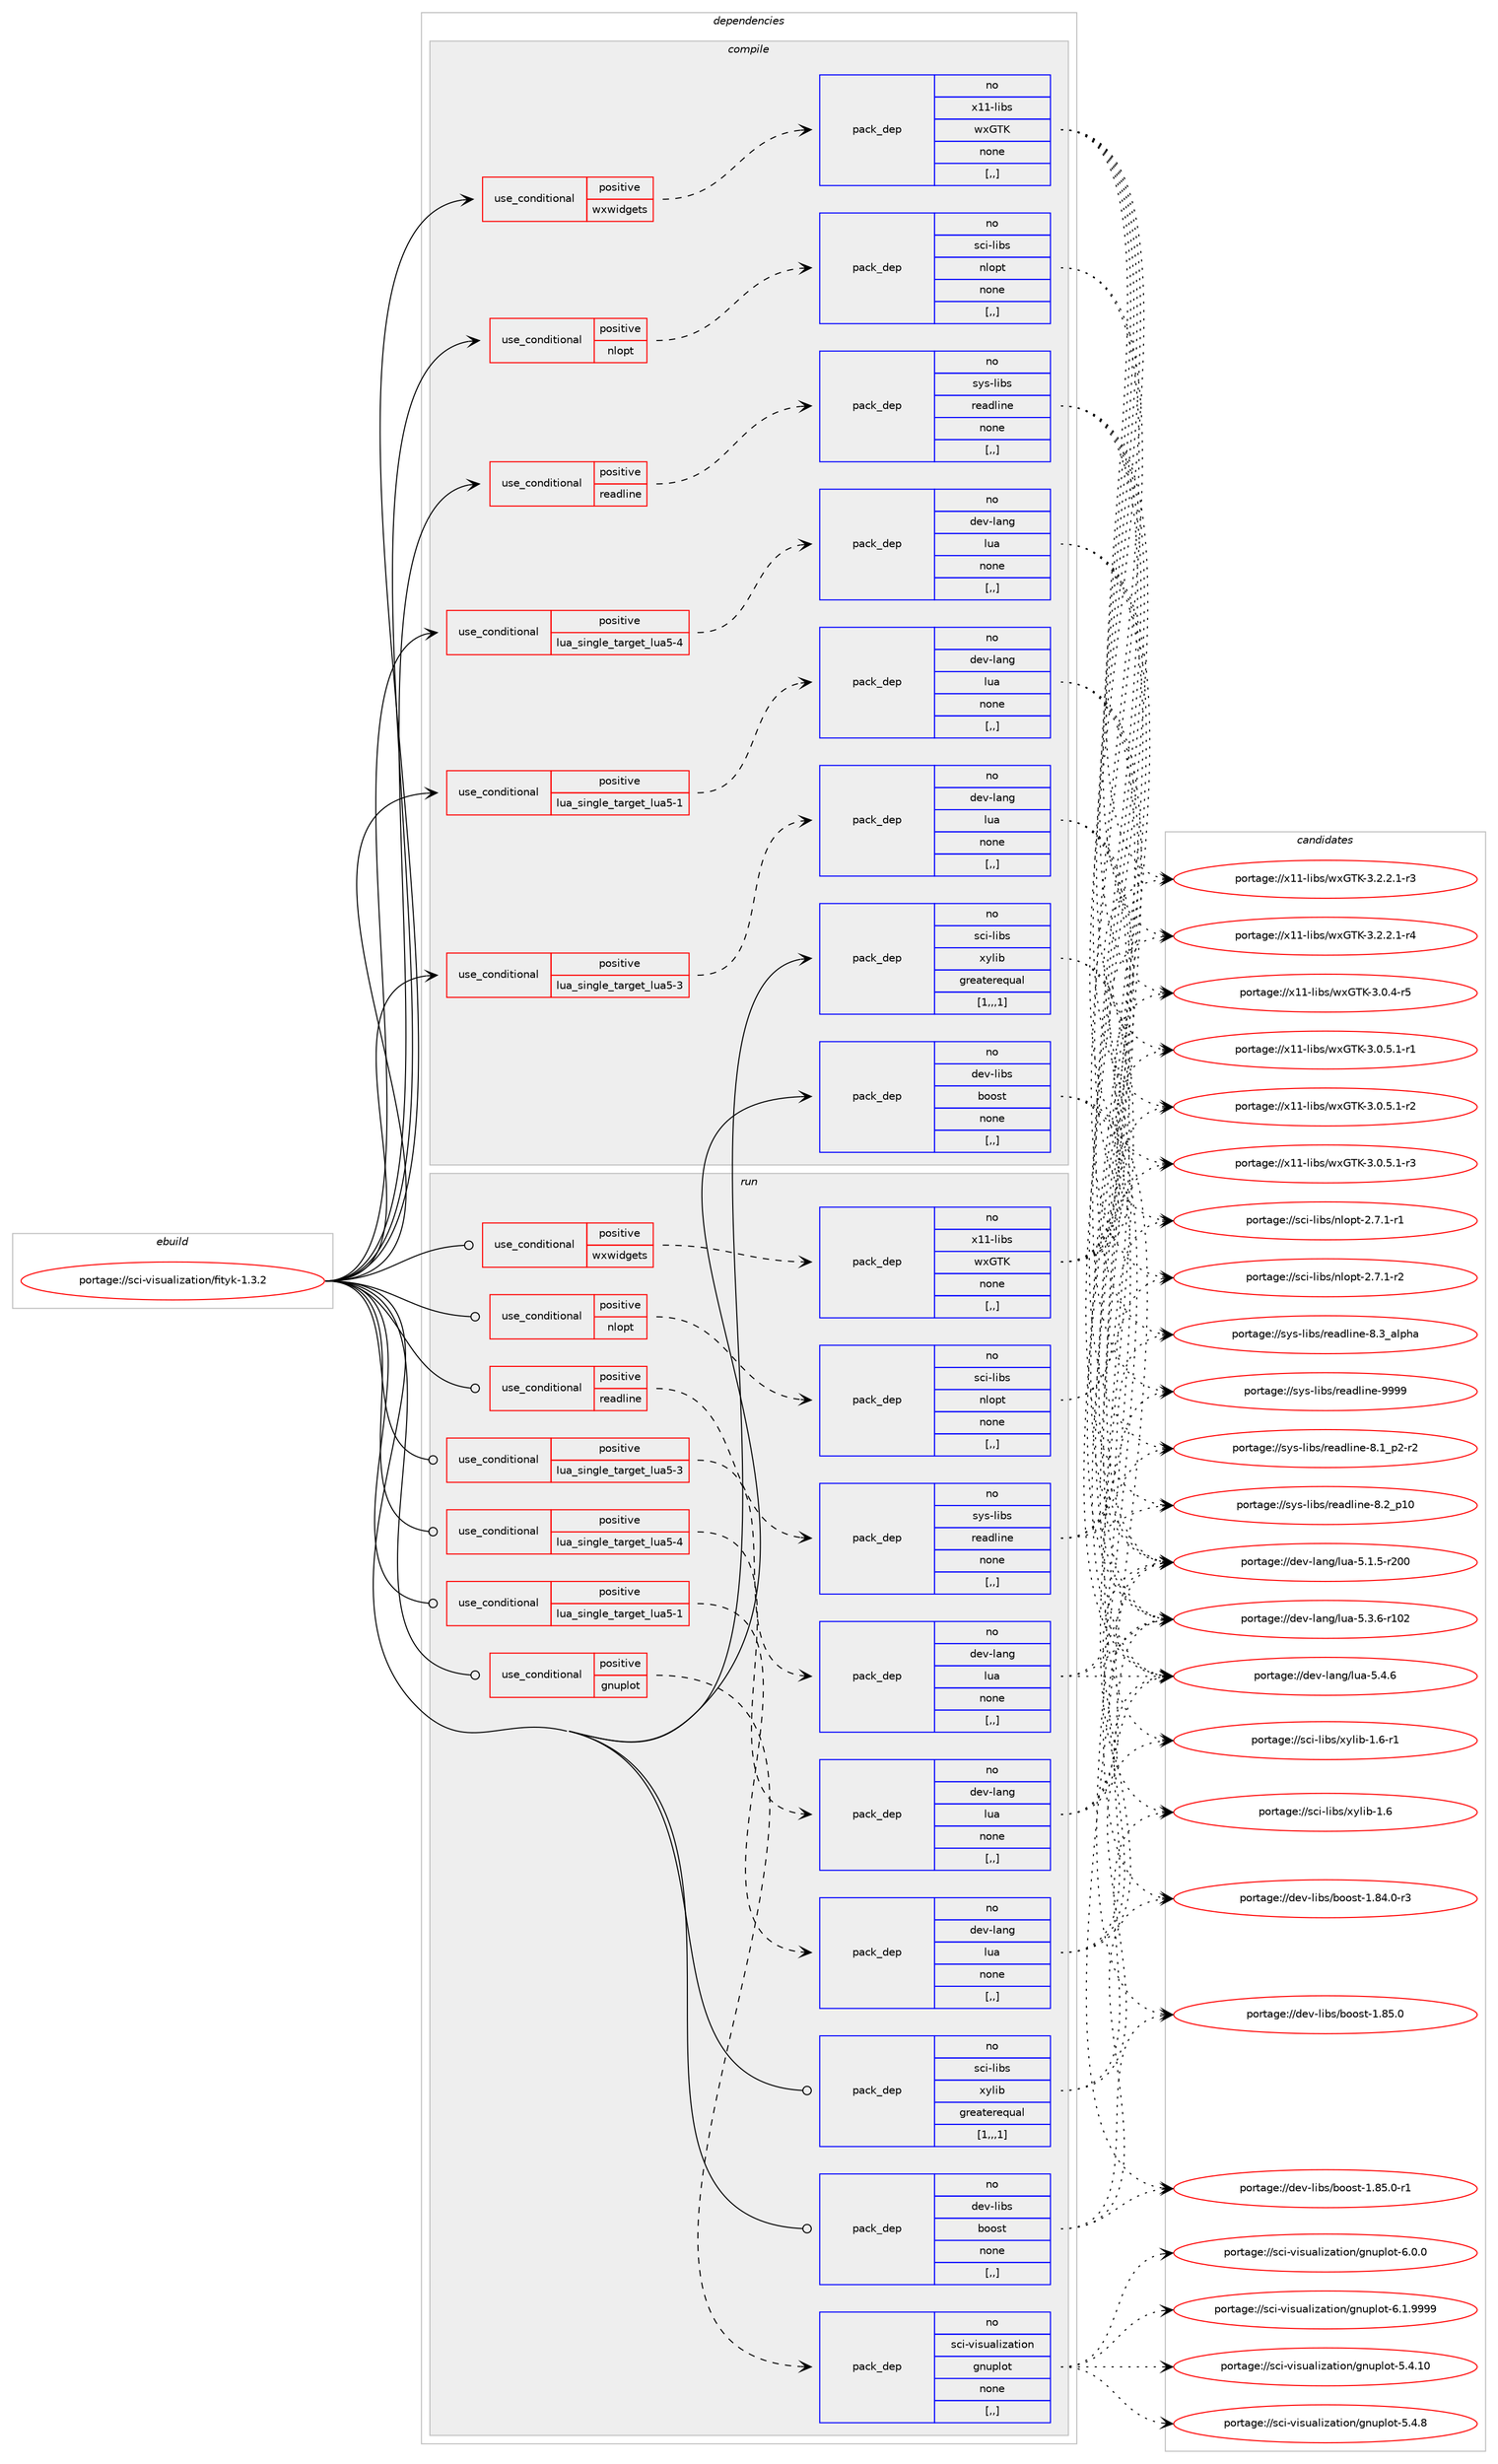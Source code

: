 digraph prolog {

# *************
# Graph options
# *************

newrank=true;
concentrate=true;
compound=true;
graph [rankdir=LR,fontname=Helvetica,fontsize=10,ranksep=1.5];#, ranksep=2.5, nodesep=0.2];
edge  [arrowhead=vee];
node  [fontname=Helvetica,fontsize=10];

# **********
# The ebuild
# **********

subgraph cluster_leftcol {
color=gray;
rank=same;
label=<<i>ebuild</i>>;
id [label="portage://sci-visualization/fityk-1.3.2", color=red, width=4, href="../sci-visualization/fityk-1.3.2.svg"];
}

# ****************
# The dependencies
# ****************

subgraph cluster_midcol {
color=gray;
label=<<i>dependencies</i>>;
subgraph cluster_compile {
fillcolor="#eeeeee";
style=filled;
label=<<i>compile</i>>;
subgraph cond107057 {
dependency403058 [label=<<TABLE BORDER="0" CELLBORDER="1" CELLSPACING="0" CELLPADDING="4"><TR><TD ROWSPAN="3" CELLPADDING="10">use_conditional</TD></TR><TR><TD>positive</TD></TR><TR><TD>lua_single_target_lua5-1</TD></TR></TABLE>>, shape=none, color=red];
subgraph pack293157 {
dependency403059 [label=<<TABLE BORDER="0" CELLBORDER="1" CELLSPACING="0" CELLPADDING="4" WIDTH="220"><TR><TD ROWSPAN="6" CELLPADDING="30">pack_dep</TD></TR><TR><TD WIDTH="110">no</TD></TR><TR><TD>dev-lang</TD></TR><TR><TD>lua</TD></TR><TR><TD>none</TD></TR><TR><TD>[,,]</TD></TR></TABLE>>, shape=none, color=blue];
}
dependency403058:e -> dependency403059:w [weight=20,style="dashed",arrowhead="vee"];
}
id:e -> dependency403058:w [weight=20,style="solid",arrowhead="vee"];
subgraph cond107058 {
dependency403060 [label=<<TABLE BORDER="0" CELLBORDER="1" CELLSPACING="0" CELLPADDING="4"><TR><TD ROWSPAN="3" CELLPADDING="10">use_conditional</TD></TR><TR><TD>positive</TD></TR><TR><TD>lua_single_target_lua5-3</TD></TR></TABLE>>, shape=none, color=red];
subgraph pack293158 {
dependency403061 [label=<<TABLE BORDER="0" CELLBORDER="1" CELLSPACING="0" CELLPADDING="4" WIDTH="220"><TR><TD ROWSPAN="6" CELLPADDING="30">pack_dep</TD></TR><TR><TD WIDTH="110">no</TD></TR><TR><TD>dev-lang</TD></TR><TR><TD>lua</TD></TR><TR><TD>none</TD></TR><TR><TD>[,,]</TD></TR></TABLE>>, shape=none, color=blue];
}
dependency403060:e -> dependency403061:w [weight=20,style="dashed",arrowhead="vee"];
}
id:e -> dependency403060:w [weight=20,style="solid",arrowhead="vee"];
subgraph cond107059 {
dependency403062 [label=<<TABLE BORDER="0" CELLBORDER="1" CELLSPACING="0" CELLPADDING="4"><TR><TD ROWSPAN="3" CELLPADDING="10">use_conditional</TD></TR><TR><TD>positive</TD></TR><TR><TD>lua_single_target_lua5-4</TD></TR></TABLE>>, shape=none, color=red];
subgraph pack293159 {
dependency403063 [label=<<TABLE BORDER="0" CELLBORDER="1" CELLSPACING="0" CELLPADDING="4" WIDTH="220"><TR><TD ROWSPAN="6" CELLPADDING="30">pack_dep</TD></TR><TR><TD WIDTH="110">no</TD></TR><TR><TD>dev-lang</TD></TR><TR><TD>lua</TD></TR><TR><TD>none</TD></TR><TR><TD>[,,]</TD></TR></TABLE>>, shape=none, color=blue];
}
dependency403062:e -> dependency403063:w [weight=20,style="dashed",arrowhead="vee"];
}
id:e -> dependency403062:w [weight=20,style="solid",arrowhead="vee"];
subgraph cond107060 {
dependency403064 [label=<<TABLE BORDER="0" CELLBORDER="1" CELLSPACING="0" CELLPADDING="4"><TR><TD ROWSPAN="3" CELLPADDING="10">use_conditional</TD></TR><TR><TD>positive</TD></TR><TR><TD>nlopt</TD></TR></TABLE>>, shape=none, color=red];
subgraph pack293160 {
dependency403065 [label=<<TABLE BORDER="0" CELLBORDER="1" CELLSPACING="0" CELLPADDING="4" WIDTH="220"><TR><TD ROWSPAN="6" CELLPADDING="30">pack_dep</TD></TR><TR><TD WIDTH="110">no</TD></TR><TR><TD>sci-libs</TD></TR><TR><TD>nlopt</TD></TR><TR><TD>none</TD></TR><TR><TD>[,,]</TD></TR></TABLE>>, shape=none, color=blue];
}
dependency403064:e -> dependency403065:w [weight=20,style="dashed",arrowhead="vee"];
}
id:e -> dependency403064:w [weight=20,style="solid",arrowhead="vee"];
subgraph cond107061 {
dependency403066 [label=<<TABLE BORDER="0" CELLBORDER="1" CELLSPACING="0" CELLPADDING="4"><TR><TD ROWSPAN="3" CELLPADDING="10">use_conditional</TD></TR><TR><TD>positive</TD></TR><TR><TD>readline</TD></TR></TABLE>>, shape=none, color=red];
subgraph pack293161 {
dependency403067 [label=<<TABLE BORDER="0" CELLBORDER="1" CELLSPACING="0" CELLPADDING="4" WIDTH="220"><TR><TD ROWSPAN="6" CELLPADDING="30">pack_dep</TD></TR><TR><TD WIDTH="110">no</TD></TR><TR><TD>sys-libs</TD></TR><TR><TD>readline</TD></TR><TR><TD>none</TD></TR><TR><TD>[,,]</TD></TR></TABLE>>, shape=none, color=blue];
}
dependency403066:e -> dependency403067:w [weight=20,style="dashed",arrowhead="vee"];
}
id:e -> dependency403066:w [weight=20,style="solid",arrowhead="vee"];
subgraph cond107062 {
dependency403068 [label=<<TABLE BORDER="0" CELLBORDER="1" CELLSPACING="0" CELLPADDING="4"><TR><TD ROWSPAN="3" CELLPADDING="10">use_conditional</TD></TR><TR><TD>positive</TD></TR><TR><TD>wxwidgets</TD></TR></TABLE>>, shape=none, color=red];
subgraph pack293162 {
dependency403069 [label=<<TABLE BORDER="0" CELLBORDER="1" CELLSPACING="0" CELLPADDING="4" WIDTH="220"><TR><TD ROWSPAN="6" CELLPADDING="30">pack_dep</TD></TR><TR><TD WIDTH="110">no</TD></TR><TR><TD>x11-libs</TD></TR><TR><TD>wxGTK</TD></TR><TR><TD>none</TD></TR><TR><TD>[,,]</TD></TR></TABLE>>, shape=none, color=blue];
}
dependency403068:e -> dependency403069:w [weight=20,style="dashed",arrowhead="vee"];
}
id:e -> dependency403068:w [weight=20,style="solid",arrowhead="vee"];
subgraph pack293163 {
dependency403070 [label=<<TABLE BORDER="0" CELLBORDER="1" CELLSPACING="0" CELLPADDING="4" WIDTH="220"><TR><TD ROWSPAN="6" CELLPADDING="30">pack_dep</TD></TR><TR><TD WIDTH="110">no</TD></TR><TR><TD>dev-libs</TD></TR><TR><TD>boost</TD></TR><TR><TD>none</TD></TR><TR><TD>[,,]</TD></TR></TABLE>>, shape=none, color=blue];
}
id:e -> dependency403070:w [weight=20,style="solid",arrowhead="vee"];
subgraph pack293164 {
dependency403071 [label=<<TABLE BORDER="0" CELLBORDER="1" CELLSPACING="0" CELLPADDING="4" WIDTH="220"><TR><TD ROWSPAN="6" CELLPADDING="30">pack_dep</TD></TR><TR><TD WIDTH="110">no</TD></TR><TR><TD>sci-libs</TD></TR><TR><TD>xylib</TD></TR><TR><TD>greaterequal</TD></TR><TR><TD>[1,,,1]</TD></TR></TABLE>>, shape=none, color=blue];
}
id:e -> dependency403071:w [weight=20,style="solid",arrowhead="vee"];
}
subgraph cluster_compileandrun {
fillcolor="#eeeeee";
style=filled;
label=<<i>compile and run</i>>;
}
subgraph cluster_run {
fillcolor="#eeeeee";
style=filled;
label=<<i>run</i>>;
subgraph cond107063 {
dependency403072 [label=<<TABLE BORDER="0" CELLBORDER="1" CELLSPACING="0" CELLPADDING="4"><TR><TD ROWSPAN="3" CELLPADDING="10">use_conditional</TD></TR><TR><TD>positive</TD></TR><TR><TD>gnuplot</TD></TR></TABLE>>, shape=none, color=red];
subgraph pack293165 {
dependency403073 [label=<<TABLE BORDER="0" CELLBORDER="1" CELLSPACING="0" CELLPADDING="4" WIDTH="220"><TR><TD ROWSPAN="6" CELLPADDING="30">pack_dep</TD></TR><TR><TD WIDTH="110">no</TD></TR><TR><TD>sci-visualization</TD></TR><TR><TD>gnuplot</TD></TR><TR><TD>none</TD></TR><TR><TD>[,,]</TD></TR></TABLE>>, shape=none, color=blue];
}
dependency403072:e -> dependency403073:w [weight=20,style="dashed",arrowhead="vee"];
}
id:e -> dependency403072:w [weight=20,style="solid",arrowhead="odot"];
subgraph cond107064 {
dependency403074 [label=<<TABLE BORDER="0" CELLBORDER="1" CELLSPACING="0" CELLPADDING="4"><TR><TD ROWSPAN="3" CELLPADDING="10">use_conditional</TD></TR><TR><TD>positive</TD></TR><TR><TD>lua_single_target_lua5-1</TD></TR></TABLE>>, shape=none, color=red];
subgraph pack293166 {
dependency403075 [label=<<TABLE BORDER="0" CELLBORDER="1" CELLSPACING="0" CELLPADDING="4" WIDTH="220"><TR><TD ROWSPAN="6" CELLPADDING="30">pack_dep</TD></TR><TR><TD WIDTH="110">no</TD></TR><TR><TD>dev-lang</TD></TR><TR><TD>lua</TD></TR><TR><TD>none</TD></TR><TR><TD>[,,]</TD></TR></TABLE>>, shape=none, color=blue];
}
dependency403074:e -> dependency403075:w [weight=20,style="dashed",arrowhead="vee"];
}
id:e -> dependency403074:w [weight=20,style="solid",arrowhead="odot"];
subgraph cond107065 {
dependency403076 [label=<<TABLE BORDER="0" CELLBORDER="1" CELLSPACING="0" CELLPADDING="4"><TR><TD ROWSPAN="3" CELLPADDING="10">use_conditional</TD></TR><TR><TD>positive</TD></TR><TR><TD>lua_single_target_lua5-3</TD></TR></TABLE>>, shape=none, color=red];
subgraph pack293167 {
dependency403077 [label=<<TABLE BORDER="0" CELLBORDER="1" CELLSPACING="0" CELLPADDING="4" WIDTH="220"><TR><TD ROWSPAN="6" CELLPADDING="30">pack_dep</TD></TR><TR><TD WIDTH="110">no</TD></TR><TR><TD>dev-lang</TD></TR><TR><TD>lua</TD></TR><TR><TD>none</TD></TR><TR><TD>[,,]</TD></TR></TABLE>>, shape=none, color=blue];
}
dependency403076:e -> dependency403077:w [weight=20,style="dashed",arrowhead="vee"];
}
id:e -> dependency403076:w [weight=20,style="solid",arrowhead="odot"];
subgraph cond107066 {
dependency403078 [label=<<TABLE BORDER="0" CELLBORDER="1" CELLSPACING="0" CELLPADDING="4"><TR><TD ROWSPAN="3" CELLPADDING="10">use_conditional</TD></TR><TR><TD>positive</TD></TR><TR><TD>lua_single_target_lua5-4</TD></TR></TABLE>>, shape=none, color=red];
subgraph pack293168 {
dependency403079 [label=<<TABLE BORDER="0" CELLBORDER="1" CELLSPACING="0" CELLPADDING="4" WIDTH="220"><TR><TD ROWSPAN="6" CELLPADDING="30">pack_dep</TD></TR><TR><TD WIDTH="110">no</TD></TR><TR><TD>dev-lang</TD></TR><TR><TD>lua</TD></TR><TR><TD>none</TD></TR><TR><TD>[,,]</TD></TR></TABLE>>, shape=none, color=blue];
}
dependency403078:e -> dependency403079:w [weight=20,style="dashed",arrowhead="vee"];
}
id:e -> dependency403078:w [weight=20,style="solid",arrowhead="odot"];
subgraph cond107067 {
dependency403080 [label=<<TABLE BORDER="0" CELLBORDER="1" CELLSPACING="0" CELLPADDING="4"><TR><TD ROWSPAN="3" CELLPADDING="10">use_conditional</TD></TR><TR><TD>positive</TD></TR><TR><TD>nlopt</TD></TR></TABLE>>, shape=none, color=red];
subgraph pack293169 {
dependency403081 [label=<<TABLE BORDER="0" CELLBORDER="1" CELLSPACING="0" CELLPADDING="4" WIDTH="220"><TR><TD ROWSPAN="6" CELLPADDING="30">pack_dep</TD></TR><TR><TD WIDTH="110">no</TD></TR><TR><TD>sci-libs</TD></TR><TR><TD>nlopt</TD></TR><TR><TD>none</TD></TR><TR><TD>[,,]</TD></TR></TABLE>>, shape=none, color=blue];
}
dependency403080:e -> dependency403081:w [weight=20,style="dashed",arrowhead="vee"];
}
id:e -> dependency403080:w [weight=20,style="solid",arrowhead="odot"];
subgraph cond107068 {
dependency403082 [label=<<TABLE BORDER="0" CELLBORDER="1" CELLSPACING="0" CELLPADDING="4"><TR><TD ROWSPAN="3" CELLPADDING="10">use_conditional</TD></TR><TR><TD>positive</TD></TR><TR><TD>readline</TD></TR></TABLE>>, shape=none, color=red];
subgraph pack293170 {
dependency403083 [label=<<TABLE BORDER="0" CELLBORDER="1" CELLSPACING="0" CELLPADDING="4" WIDTH="220"><TR><TD ROWSPAN="6" CELLPADDING="30">pack_dep</TD></TR><TR><TD WIDTH="110">no</TD></TR><TR><TD>sys-libs</TD></TR><TR><TD>readline</TD></TR><TR><TD>none</TD></TR><TR><TD>[,,]</TD></TR></TABLE>>, shape=none, color=blue];
}
dependency403082:e -> dependency403083:w [weight=20,style="dashed",arrowhead="vee"];
}
id:e -> dependency403082:w [weight=20,style="solid",arrowhead="odot"];
subgraph cond107069 {
dependency403084 [label=<<TABLE BORDER="0" CELLBORDER="1" CELLSPACING="0" CELLPADDING="4"><TR><TD ROWSPAN="3" CELLPADDING="10">use_conditional</TD></TR><TR><TD>positive</TD></TR><TR><TD>wxwidgets</TD></TR></TABLE>>, shape=none, color=red];
subgraph pack293171 {
dependency403085 [label=<<TABLE BORDER="0" CELLBORDER="1" CELLSPACING="0" CELLPADDING="4" WIDTH="220"><TR><TD ROWSPAN="6" CELLPADDING="30">pack_dep</TD></TR><TR><TD WIDTH="110">no</TD></TR><TR><TD>x11-libs</TD></TR><TR><TD>wxGTK</TD></TR><TR><TD>none</TD></TR><TR><TD>[,,]</TD></TR></TABLE>>, shape=none, color=blue];
}
dependency403084:e -> dependency403085:w [weight=20,style="dashed",arrowhead="vee"];
}
id:e -> dependency403084:w [weight=20,style="solid",arrowhead="odot"];
subgraph pack293172 {
dependency403086 [label=<<TABLE BORDER="0" CELLBORDER="1" CELLSPACING="0" CELLPADDING="4" WIDTH="220"><TR><TD ROWSPAN="6" CELLPADDING="30">pack_dep</TD></TR><TR><TD WIDTH="110">no</TD></TR><TR><TD>dev-libs</TD></TR><TR><TD>boost</TD></TR><TR><TD>none</TD></TR><TR><TD>[,,]</TD></TR></TABLE>>, shape=none, color=blue];
}
id:e -> dependency403086:w [weight=20,style="solid",arrowhead="odot"];
subgraph pack293173 {
dependency403087 [label=<<TABLE BORDER="0" CELLBORDER="1" CELLSPACING="0" CELLPADDING="4" WIDTH="220"><TR><TD ROWSPAN="6" CELLPADDING="30">pack_dep</TD></TR><TR><TD WIDTH="110">no</TD></TR><TR><TD>sci-libs</TD></TR><TR><TD>xylib</TD></TR><TR><TD>greaterequal</TD></TR><TR><TD>[1,,,1]</TD></TR></TABLE>>, shape=none, color=blue];
}
id:e -> dependency403087:w [weight=20,style="solid",arrowhead="odot"];
}
}

# **************
# The candidates
# **************

subgraph cluster_choices {
rank=same;
color=gray;
label=<<i>candidates</i>>;

subgraph choice293157 {
color=black;
nodesep=1;
choice1001011184510897110103471081179745534649465345114504848 [label="portage://dev-lang/lua-5.1.5-r200", color=red, width=4,href="../dev-lang/lua-5.1.5-r200.svg"];
choice1001011184510897110103471081179745534651465445114494850 [label="portage://dev-lang/lua-5.3.6-r102", color=red, width=4,href="../dev-lang/lua-5.3.6-r102.svg"];
choice10010111845108971101034710811797455346524654 [label="portage://dev-lang/lua-5.4.6", color=red, width=4,href="../dev-lang/lua-5.4.6.svg"];
dependency403059:e -> choice1001011184510897110103471081179745534649465345114504848:w [style=dotted,weight="100"];
dependency403059:e -> choice1001011184510897110103471081179745534651465445114494850:w [style=dotted,weight="100"];
dependency403059:e -> choice10010111845108971101034710811797455346524654:w [style=dotted,weight="100"];
}
subgraph choice293158 {
color=black;
nodesep=1;
choice1001011184510897110103471081179745534649465345114504848 [label="portage://dev-lang/lua-5.1.5-r200", color=red, width=4,href="../dev-lang/lua-5.1.5-r200.svg"];
choice1001011184510897110103471081179745534651465445114494850 [label="portage://dev-lang/lua-5.3.6-r102", color=red, width=4,href="../dev-lang/lua-5.3.6-r102.svg"];
choice10010111845108971101034710811797455346524654 [label="portage://dev-lang/lua-5.4.6", color=red, width=4,href="../dev-lang/lua-5.4.6.svg"];
dependency403061:e -> choice1001011184510897110103471081179745534649465345114504848:w [style=dotted,weight="100"];
dependency403061:e -> choice1001011184510897110103471081179745534651465445114494850:w [style=dotted,weight="100"];
dependency403061:e -> choice10010111845108971101034710811797455346524654:w [style=dotted,weight="100"];
}
subgraph choice293159 {
color=black;
nodesep=1;
choice1001011184510897110103471081179745534649465345114504848 [label="portage://dev-lang/lua-5.1.5-r200", color=red, width=4,href="../dev-lang/lua-5.1.5-r200.svg"];
choice1001011184510897110103471081179745534651465445114494850 [label="portage://dev-lang/lua-5.3.6-r102", color=red, width=4,href="../dev-lang/lua-5.3.6-r102.svg"];
choice10010111845108971101034710811797455346524654 [label="portage://dev-lang/lua-5.4.6", color=red, width=4,href="../dev-lang/lua-5.4.6.svg"];
dependency403063:e -> choice1001011184510897110103471081179745534649465345114504848:w [style=dotted,weight="100"];
dependency403063:e -> choice1001011184510897110103471081179745534651465445114494850:w [style=dotted,weight="100"];
dependency403063:e -> choice10010111845108971101034710811797455346524654:w [style=dotted,weight="100"];
}
subgraph choice293160 {
color=black;
nodesep=1;
choice115991054510810598115471101081111121164550465546494511449 [label="portage://sci-libs/nlopt-2.7.1-r1", color=red, width=4,href="../sci-libs/nlopt-2.7.1-r1.svg"];
choice115991054510810598115471101081111121164550465546494511450 [label="portage://sci-libs/nlopt-2.7.1-r2", color=red, width=4,href="../sci-libs/nlopt-2.7.1-r2.svg"];
dependency403065:e -> choice115991054510810598115471101081111121164550465546494511449:w [style=dotted,weight="100"];
dependency403065:e -> choice115991054510810598115471101081111121164550465546494511450:w [style=dotted,weight="100"];
}
subgraph choice293161 {
color=black;
nodesep=1;
choice115121115451081059811547114101971001081051101014556464995112504511450 [label="portage://sys-libs/readline-8.1_p2-r2", color=red, width=4,href="../sys-libs/readline-8.1_p2-r2.svg"];
choice1151211154510810598115471141019710010810511010145564650951124948 [label="portage://sys-libs/readline-8.2_p10", color=red, width=4,href="../sys-libs/readline-8.2_p10.svg"];
choice1151211154510810598115471141019710010810511010145564651959710811210497 [label="portage://sys-libs/readline-8.3_alpha", color=red, width=4,href="../sys-libs/readline-8.3_alpha.svg"];
choice115121115451081059811547114101971001081051101014557575757 [label="portage://sys-libs/readline-9999", color=red, width=4,href="../sys-libs/readline-9999.svg"];
dependency403067:e -> choice115121115451081059811547114101971001081051101014556464995112504511450:w [style=dotted,weight="100"];
dependency403067:e -> choice1151211154510810598115471141019710010810511010145564650951124948:w [style=dotted,weight="100"];
dependency403067:e -> choice1151211154510810598115471141019710010810511010145564651959710811210497:w [style=dotted,weight="100"];
dependency403067:e -> choice115121115451081059811547114101971001081051101014557575757:w [style=dotted,weight="100"];
}
subgraph choice293162 {
color=black;
nodesep=1;
choice12049494510810598115471191207184754551464846524511453 [label="portage://x11-libs/wxGTK-3.0.4-r5", color=red, width=4,href="../x11-libs/wxGTK-3.0.4-r5.svg"];
choice120494945108105981154711912071847545514648465346494511449 [label="portage://x11-libs/wxGTK-3.0.5.1-r1", color=red, width=4,href="../x11-libs/wxGTK-3.0.5.1-r1.svg"];
choice120494945108105981154711912071847545514648465346494511450 [label="portage://x11-libs/wxGTK-3.0.5.1-r2", color=red, width=4,href="../x11-libs/wxGTK-3.0.5.1-r2.svg"];
choice120494945108105981154711912071847545514648465346494511451 [label="portage://x11-libs/wxGTK-3.0.5.1-r3", color=red, width=4,href="../x11-libs/wxGTK-3.0.5.1-r3.svg"];
choice120494945108105981154711912071847545514650465046494511451 [label="portage://x11-libs/wxGTK-3.2.2.1-r3", color=red, width=4,href="../x11-libs/wxGTK-3.2.2.1-r3.svg"];
choice120494945108105981154711912071847545514650465046494511452 [label="portage://x11-libs/wxGTK-3.2.2.1-r4", color=red, width=4,href="../x11-libs/wxGTK-3.2.2.1-r4.svg"];
dependency403069:e -> choice12049494510810598115471191207184754551464846524511453:w [style=dotted,weight="100"];
dependency403069:e -> choice120494945108105981154711912071847545514648465346494511449:w [style=dotted,weight="100"];
dependency403069:e -> choice120494945108105981154711912071847545514648465346494511450:w [style=dotted,weight="100"];
dependency403069:e -> choice120494945108105981154711912071847545514648465346494511451:w [style=dotted,weight="100"];
dependency403069:e -> choice120494945108105981154711912071847545514650465046494511451:w [style=dotted,weight="100"];
dependency403069:e -> choice120494945108105981154711912071847545514650465046494511452:w [style=dotted,weight="100"];
}
subgraph choice293163 {
color=black;
nodesep=1;
choice10010111845108105981154798111111115116454946565246484511451 [label="portage://dev-libs/boost-1.84.0-r3", color=red, width=4,href="../dev-libs/boost-1.84.0-r3.svg"];
choice1001011184510810598115479811111111511645494656534648 [label="portage://dev-libs/boost-1.85.0", color=red, width=4,href="../dev-libs/boost-1.85.0.svg"];
choice10010111845108105981154798111111115116454946565346484511449 [label="portage://dev-libs/boost-1.85.0-r1", color=red, width=4,href="../dev-libs/boost-1.85.0-r1.svg"];
dependency403070:e -> choice10010111845108105981154798111111115116454946565246484511451:w [style=dotted,weight="100"];
dependency403070:e -> choice1001011184510810598115479811111111511645494656534648:w [style=dotted,weight="100"];
dependency403070:e -> choice10010111845108105981154798111111115116454946565346484511449:w [style=dotted,weight="100"];
}
subgraph choice293164 {
color=black;
nodesep=1;
choice115991054510810598115471201211081059845494654 [label="portage://sci-libs/xylib-1.6", color=red, width=4,href="../sci-libs/xylib-1.6.svg"];
choice1159910545108105981154712012110810598454946544511449 [label="portage://sci-libs/xylib-1.6-r1", color=red, width=4,href="../sci-libs/xylib-1.6-r1.svg"];
dependency403071:e -> choice115991054510810598115471201211081059845494654:w [style=dotted,weight="100"];
dependency403071:e -> choice1159910545108105981154712012110810598454946544511449:w [style=dotted,weight="100"];
}
subgraph choice293165 {
color=black;
nodesep=1;
choice115991054511810511511797108105122971161051111104710311011711210811111645534652464948 [label="portage://sci-visualization/gnuplot-5.4.10", color=red, width=4,href="../sci-visualization/gnuplot-5.4.10.svg"];
choice1159910545118105115117971081051229711610511111047103110117112108111116455346524656 [label="portage://sci-visualization/gnuplot-5.4.8", color=red, width=4,href="../sci-visualization/gnuplot-5.4.8.svg"];
choice1159910545118105115117971081051229711610511111047103110117112108111116455446484648 [label="portage://sci-visualization/gnuplot-6.0.0", color=red, width=4,href="../sci-visualization/gnuplot-6.0.0.svg"];
choice1159910545118105115117971081051229711610511111047103110117112108111116455446494657575757 [label="portage://sci-visualization/gnuplot-6.1.9999", color=red, width=4,href="../sci-visualization/gnuplot-6.1.9999.svg"];
dependency403073:e -> choice115991054511810511511797108105122971161051111104710311011711210811111645534652464948:w [style=dotted,weight="100"];
dependency403073:e -> choice1159910545118105115117971081051229711610511111047103110117112108111116455346524656:w [style=dotted,weight="100"];
dependency403073:e -> choice1159910545118105115117971081051229711610511111047103110117112108111116455446484648:w [style=dotted,weight="100"];
dependency403073:e -> choice1159910545118105115117971081051229711610511111047103110117112108111116455446494657575757:w [style=dotted,weight="100"];
}
subgraph choice293166 {
color=black;
nodesep=1;
choice1001011184510897110103471081179745534649465345114504848 [label="portage://dev-lang/lua-5.1.5-r200", color=red, width=4,href="../dev-lang/lua-5.1.5-r200.svg"];
choice1001011184510897110103471081179745534651465445114494850 [label="portage://dev-lang/lua-5.3.6-r102", color=red, width=4,href="../dev-lang/lua-5.3.6-r102.svg"];
choice10010111845108971101034710811797455346524654 [label="portage://dev-lang/lua-5.4.6", color=red, width=4,href="../dev-lang/lua-5.4.6.svg"];
dependency403075:e -> choice1001011184510897110103471081179745534649465345114504848:w [style=dotted,weight="100"];
dependency403075:e -> choice1001011184510897110103471081179745534651465445114494850:w [style=dotted,weight="100"];
dependency403075:e -> choice10010111845108971101034710811797455346524654:w [style=dotted,weight="100"];
}
subgraph choice293167 {
color=black;
nodesep=1;
choice1001011184510897110103471081179745534649465345114504848 [label="portage://dev-lang/lua-5.1.5-r200", color=red, width=4,href="../dev-lang/lua-5.1.5-r200.svg"];
choice1001011184510897110103471081179745534651465445114494850 [label="portage://dev-lang/lua-5.3.6-r102", color=red, width=4,href="../dev-lang/lua-5.3.6-r102.svg"];
choice10010111845108971101034710811797455346524654 [label="portage://dev-lang/lua-5.4.6", color=red, width=4,href="../dev-lang/lua-5.4.6.svg"];
dependency403077:e -> choice1001011184510897110103471081179745534649465345114504848:w [style=dotted,weight="100"];
dependency403077:e -> choice1001011184510897110103471081179745534651465445114494850:w [style=dotted,weight="100"];
dependency403077:e -> choice10010111845108971101034710811797455346524654:w [style=dotted,weight="100"];
}
subgraph choice293168 {
color=black;
nodesep=1;
choice1001011184510897110103471081179745534649465345114504848 [label="portage://dev-lang/lua-5.1.5-r200", color=red, width=4,href="../dev-lang/lua-5.1.5-r200.svg"];
choice1001011184510897110103471081179745534651465445114494850 [label="portage://dev-lang/lua-5.3.6-r102", color=red, width=4,href="../dev-lang/lua-5.3.6-r102.svg"];
choice10010111845108971101034710811797455346524654 [label="portage://dev-lang/lua-5.4.6", color=red, width=4,href="../dev-lang/lua-5.4.6.svg"];
dependency403079:e -> choice1001011184510897110103471081179745534649465345114504848:w [style=dotted,weight="100"];
dependency403079:e -> choice1001011184510897110103471081179745534651465445114494850:w [style=dotted,weight="100"];
dependency403079:e -> choice10010111845108971101034710811797455346524654:w [style=dotted,weight="100"];
}
subgraph choice293169 {
color=black;
nodesep=1;
choice115991054510810598115471101081111121164550465546494511449 [label="portage://sci-libs/nlopt-2.7.1-r1", color=red, width=4,href="../sci-libs/nlopt-2.7.1-r1.svg"];
choice115991054510810598115471101081111121164550465546494511450 [label="portage://sci-libs/nlopt-2.7.1-r2", color=red, width=4,href="../sci-libs/nlopt-2.7.1-r2.svg"];
dependency403081:e -> choice115991054510810598115471101081111121164550465546494511449:w [style=dotted,weight="100"];
dependency403081:e -> choice115991054510810598115471101081111121164550465546494511450:w [style=dotted,weight="100"];
}
subgraph choice293170 {
color=black;
nodesep=1;
choice115121115451081059811547114101971001081051101014556464995112504511450 [label="portage://sys-libs/readline-8.1_p2-r2", color=red, width=4,href="../sys-libs/readline-8.1_p2-r2.svg"];
choice1151211154510810598115471141019710010810511010145564650951124948 [label="portage://sys-libs/readline-8.2_p10", color=red, width=4,href="../sys-libs/readline-8.2_p10.svg"];
choice1151211154510810598115471141019710010810511010145564651959710811210497 [label="portage://sys-libs/readline-8.3_alpha", color=red, width=4,href="../sys-libs/readline-8.3_alpha.svg"];
choice115121115451081059811547114101971001081051101014557575757 [label="portage://sys-libs/readline-9999", color=red, width=4,href="../sys-libs/readline-9999.svg"];
dependency403083:e -> choice115121115451081059811547114101971001081051101014556464995112504511450:w [style=dotted,weight="100"];
dependency403083:e -> choice1151211154510810598115471141019710010810511010145564650951124948:w [style=dotted,weight="100"];
dependency403083:e -> choice1151211154510810598115471141019710010810511010145564651959710811210497:w [style=dotted,weight="100"];
dependency403083:e -> choice115121115451081059811547114101971001081051101014557575757:w [style=dotted,weight="100"];
}
subgraph choice293171 {
color=black;
nodesep=1;
choice12049494510810598115471191207184754551464846524511453 [label="portage://x11-libs/wxGTK-3.0.4-r5", color=red, width=4,href="../x11-libs/wxGTK-3.0.4-r5.svg"];
choice120494945108105981154711912071847545514648465346494511449 [label="portage://x11-libs/wxGTK-3.0.5.1-r1", color=red, width=4,href="../x11-libs/wxGTK-3.0.5.1-r1.svg"];
choice120494945108105981154711912071847545514648465346494511450 [label="portage://x11-libs/wxGTK-3.0.5.1-r2", color=red, width=4,href="../x11-libs/wxGTK-3.0.5.1-r2.svg"];
choice120494945108105981154711912071847545514648465346494511451 [label="portage://x11-libs/wxGTK-3.0.5.1-r3", color=red, width=4,href="../x11-libs/wxGTK-3.0.5.1-r3.svg"];
choice120494945108105981154711912071847545514650465046494511451 [label="portage://x11-libs/wxGTK-3.2.2.1-r3", color=red, width=4,href="../x11-libs/wxGTK-3.2.2.1-r3.svg"];
choice120494945108105981154711912071847545514650465046494511452 [label="portage://x11-libs/wxGTK-3.2.2.1-r4", color=red, width=4,href="../x11-libs/wxGTK-3.2.2.1-r4.svg"];
dependency403085:e -> choice12049494510810598115471191207184754551464846524511453:w [style=dotted,weight="100"];
dependency403085:e -> choice120494945108105981154711912071847545514648465346494511449:w [style=dotted,weight="100"];
dependency403085:e -> choice120494945108105981154711912071847545514648465346494511450:w [style=dotted,weight="100"];
dependency403085:e -> choice120494945108105981154711912071847545514648465346494511451:w [style=dotted,weight="100"];
dependency403085:e -> choice120494945108105981154711912071847545514650465046494511451:w [style=dotted,weight="100"];
dependency403085:e -> choice120494945108105981154711912071847545514650465046494511452:w [style=dotted,weight="100"];
}
subgraph choice293172 {
color=black;
nodesep=1;
choice10010111845108105981154798111111115116454946565246484511451 [label="portage://dev-libs/boost-1.84.0-r3", color=red, width=4,href="../dev-libs/boost-1.84.0-r3.svg"];
choice1001011184510810598115479811111111511645494656534648 [label="portage://dev-libs/boost-1.85.0", color=red, width=4,href="../dev-libs/boost-1.85.0.svg"];
choice10010111845108105981154798111111115116454946565346484511449 [label="portage://dev-libs/boost-1.85.0-r1", color=red, width=4,href="../dev-libs/boost-1.85.0-r1.svg"];
dependency403086:e -> choice10010111845108105981154798111111115116454946565246484511451:w [style=dotted,weight="100"];
dependency403086:e -> choice1001011184510810598115479811111111511645494656534648:w [style=dotted,weight="100"];
dependency403086:e -> choice10010111845108105981154798111111115116454946565346484511449:w [style=dotted,weight="100"];
}
subgraph choice293173 {
color=black;
nodesep=1;
choice115991054510810598115471201211081059845494654 [label="portage://sci-libs/xylib-1.6", color=red, width=4,href="../sci-libs/xylib-1.6.svg"];
choice1159910545108105981154712012110810598454946544511449 [label="portage://sci-libs/xylib-1.6-r1", color=red, width=4,href="../sci-libs/xylib-1.6-r1.svg"];
dependency403087:e -> choice115991054510810598115471201211081059845494654:w [style=dotted,weight="100"];
dependency403087:e -> choice1159910545108105981154712012110810598454946544511449:w [style=dotted,weight="100"];
}
}

}
